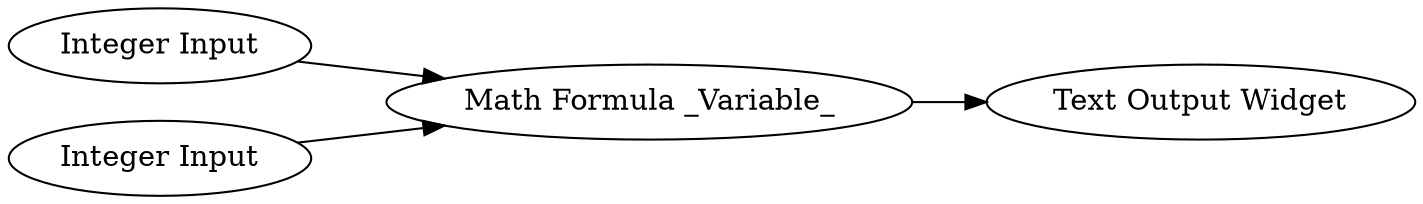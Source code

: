 digraph {
	2 -> 3
	3 -> 4
	1 -> 3
	1 [label="Integer Input"]
	4 [label="Text Output Widget"]
	3 [label="Math Formula _Variable_"]
	2 [label="Integer Input"]
	rankdir=LR
}
